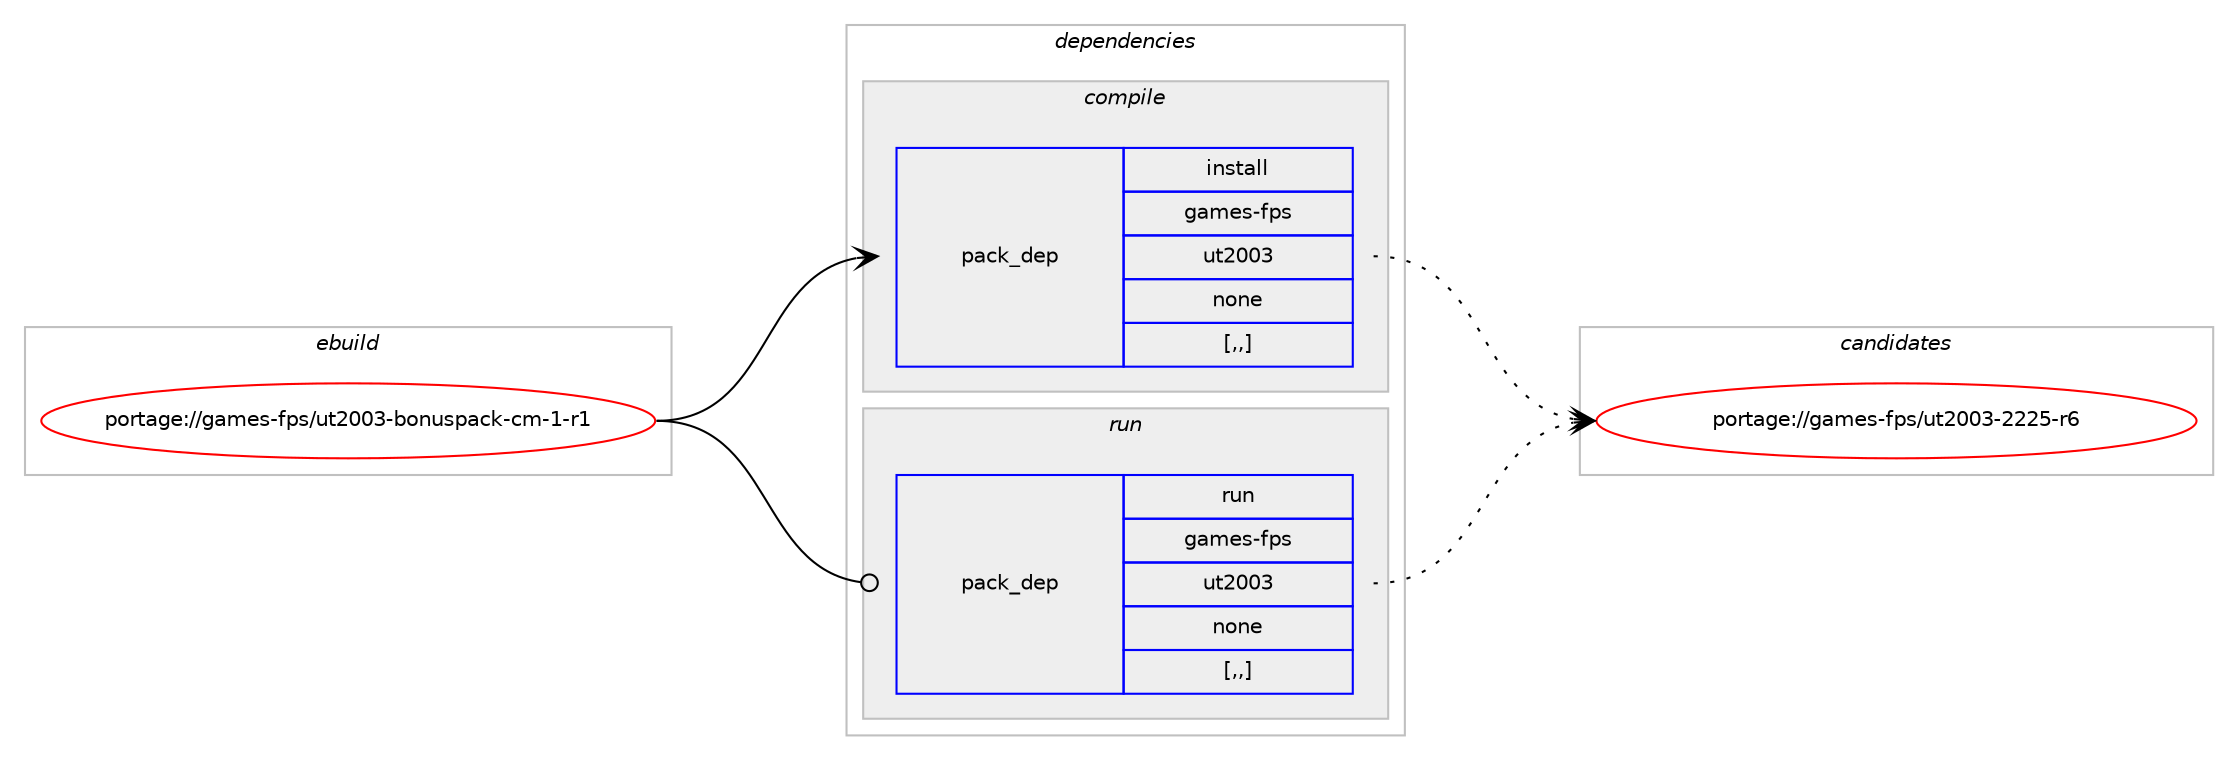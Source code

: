 digraph prolog {

# *************
# Graph options
# *************

newrank=true;
concentrate=true;
compound=true;
graph [rankdir=LR,fontname=Helvetica,fontsize=10,ranksep=1.5];#, ranksep=2.5, nodesep=0.2];
edge  [arrowhead=vee];
node  [fontname=Helvetica,fontsize=10];

# **********
# The ebuild
# **********

subgraph cluster_leftcol {
color=gray;
label=<<i>ebuild</i>>;
id [label="portage://games-fps/ut2003-bonuspack-cm-1-r1", color=red, width=4, href="../games-fps/ut2003-bonuspack-cm-1-r1.svg"];
}

# ****************
# The dependencies
# ****************

subgraph cluster_midcol {
color=gray;
label=<<i>dependencies</i>>;
subgraph cluster_compile {
fillcolor="#eeeeee";
style=filled;
label=<<i>compile</i>>;
subgraph pack164743 {
dependency230371 [label=<<TABLE BORDER="0" CELLBORDER="1" CELLSPACING="0" CELLPADDING="4" WIDTH="220"><TR><TD ROWSPAN="6" CELLPADDING="30">pack_dep</TD></TR><TR><TD WIDTH="110">install</TD></TR><TR><TD>games-fps</TD></TR><TR><TD>ut2003</TD></TR><TR><TD>none</TD></TR><TR><TD>[,,]</TD></TR></TABLE>>, shape=none, color=blue];
}
id:e -> dependency230371:w [weight=20,style="solid",arrowhead="vee"];
}
subgraph cluster_compileandrun {
fillcolor="#eeeeee";
style=filled;
label=<<i>compile and run</i>>;
}
subgraph cluster_run {
fillcolor="#eeeeee";
style=filled;
label=<<i>run</i>>;
subgraph pack164744 {
dependency230372 [label=<<TABLE BORDER="0" CELLBORDER="1" CELLSPACING="0" CELLPADDING="4" WIDTH="220"><TR><TD ROWSPAN="6" CELLPADDING="30">pack_dep</TD></TR><TR><TD WIDTH="110">run</TD></TR><TR><TD>games-fps</TD></TR><TR><TD>ut2003</TD></TR><TR><TD>none</TD></TR><TR><TD>[,,]</TD></TR></TABLE>>, shape=none, color=blue];
}
id:e -> dependency230372:w [weight=20,style="solid",arrowhead="odot"];
}
}

# **************
# The candidates
# **************

subgraph cluster_choices {
rank=same;
color=gray;
label=<<i>candidates</i>>;

subgraph choice164743 {
color=black;
nodesep=1;
choice1039710910111545102112115471171165048485145505050534511454 [label="portage://games-fps/ut2003-2225-r6", color=red, width=4,href="../games-fps/ut2003-2225-r6.svg"];
dependency230371:e -> choice1039710910111545102112115471171165048485145505050534511454:w [style=dotted,weight="100"];
}
subgraph choice164744 {
color=black;
nodesep=1;
choice1039710910111545102112115471171165048485145505050534511454 [label="portage://games-fps/ut2003-2225-r6", color=red, width=4,href="../games-fps/ut2003-2225-r6.svg"];
dependency230372:e -> choice1039710910111545102112115471171165048485145505050534511454:w [style=dotted,weight="100"];
}
}

}
